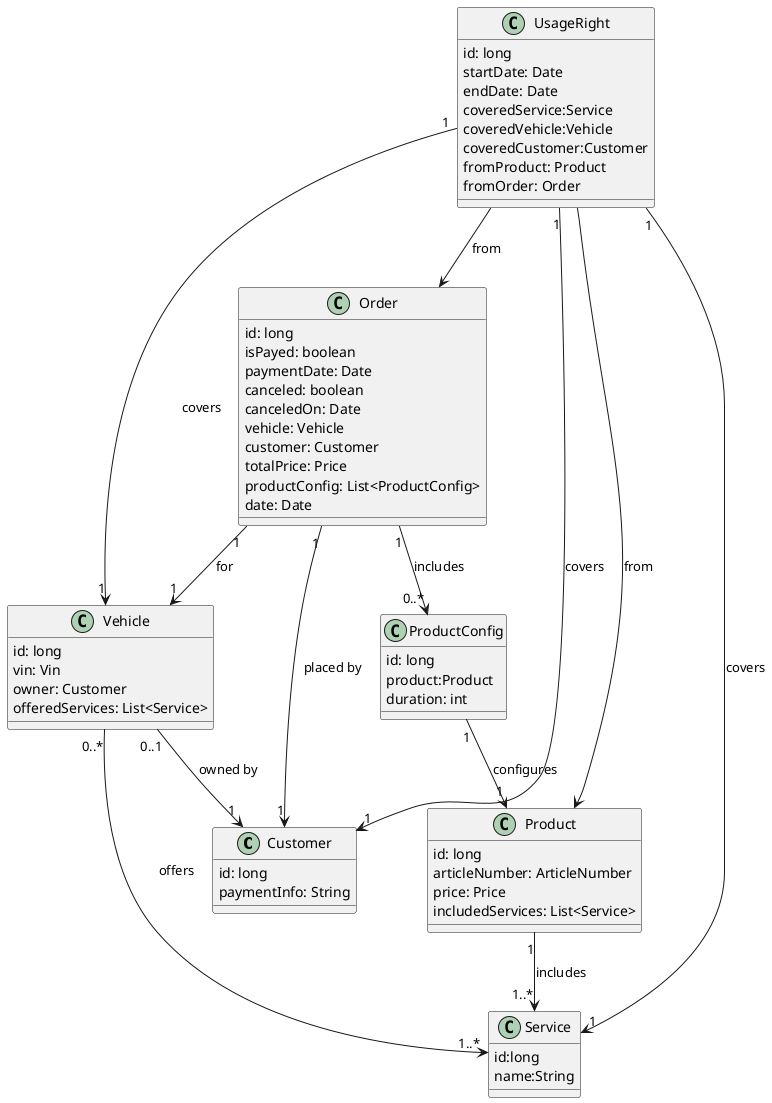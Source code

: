 @startuml

class Customer {
id: long
paymentInfo: String
}

class Vehicle {
  id: long
  vin: Vin
  owner: Customer
  offeredServices: List<Service>
}

class Service{
id:long
name:String
}


class UsageRight {
  id: long
  startDate: Date
  endDate: Date
  coveredService:Service
  coveredVehicle:Vehicle
  coveredCustomer:Customer
  fromProduct: Product
  fromOrder: Order
}

class Product {
  id: long
  articleNumber: ArticleNumber
  price: Price
  includedServices: List<Service>
}
class ProductConfig {
  id: long
  product:Product
  duration: int
}

class Order{
id: long
isPayed: boolean
paymentDate: Date
canceled: boolean
canceledOn: Date
vehicle: Vehicle
customer: Customer
totalPrice: Price
productConfig: List<ProductConfig>
date: Date
}

Vehicle "0..1" --> "1" Customer : owned by
Vehicle "0..*" --> "1..*" Service : offers
UsageRight "1" --> "1" Service : covers
UsageRight "1" --> "1" Vehicle : covers
UsageRight "1" --> "1" Customer : covers
UsageRight  -->  Order : from
UsageRight  -->  Product : from
Product "1" --> "1..*" Service : includes
ProductConfig "1" --> "1" Product : configures
Order "1" --> "1" Customer : placed by
Order "1" --> "1" Vehicle : for
Order "1" --> "0..*" ProductConfig : includes


@enduml